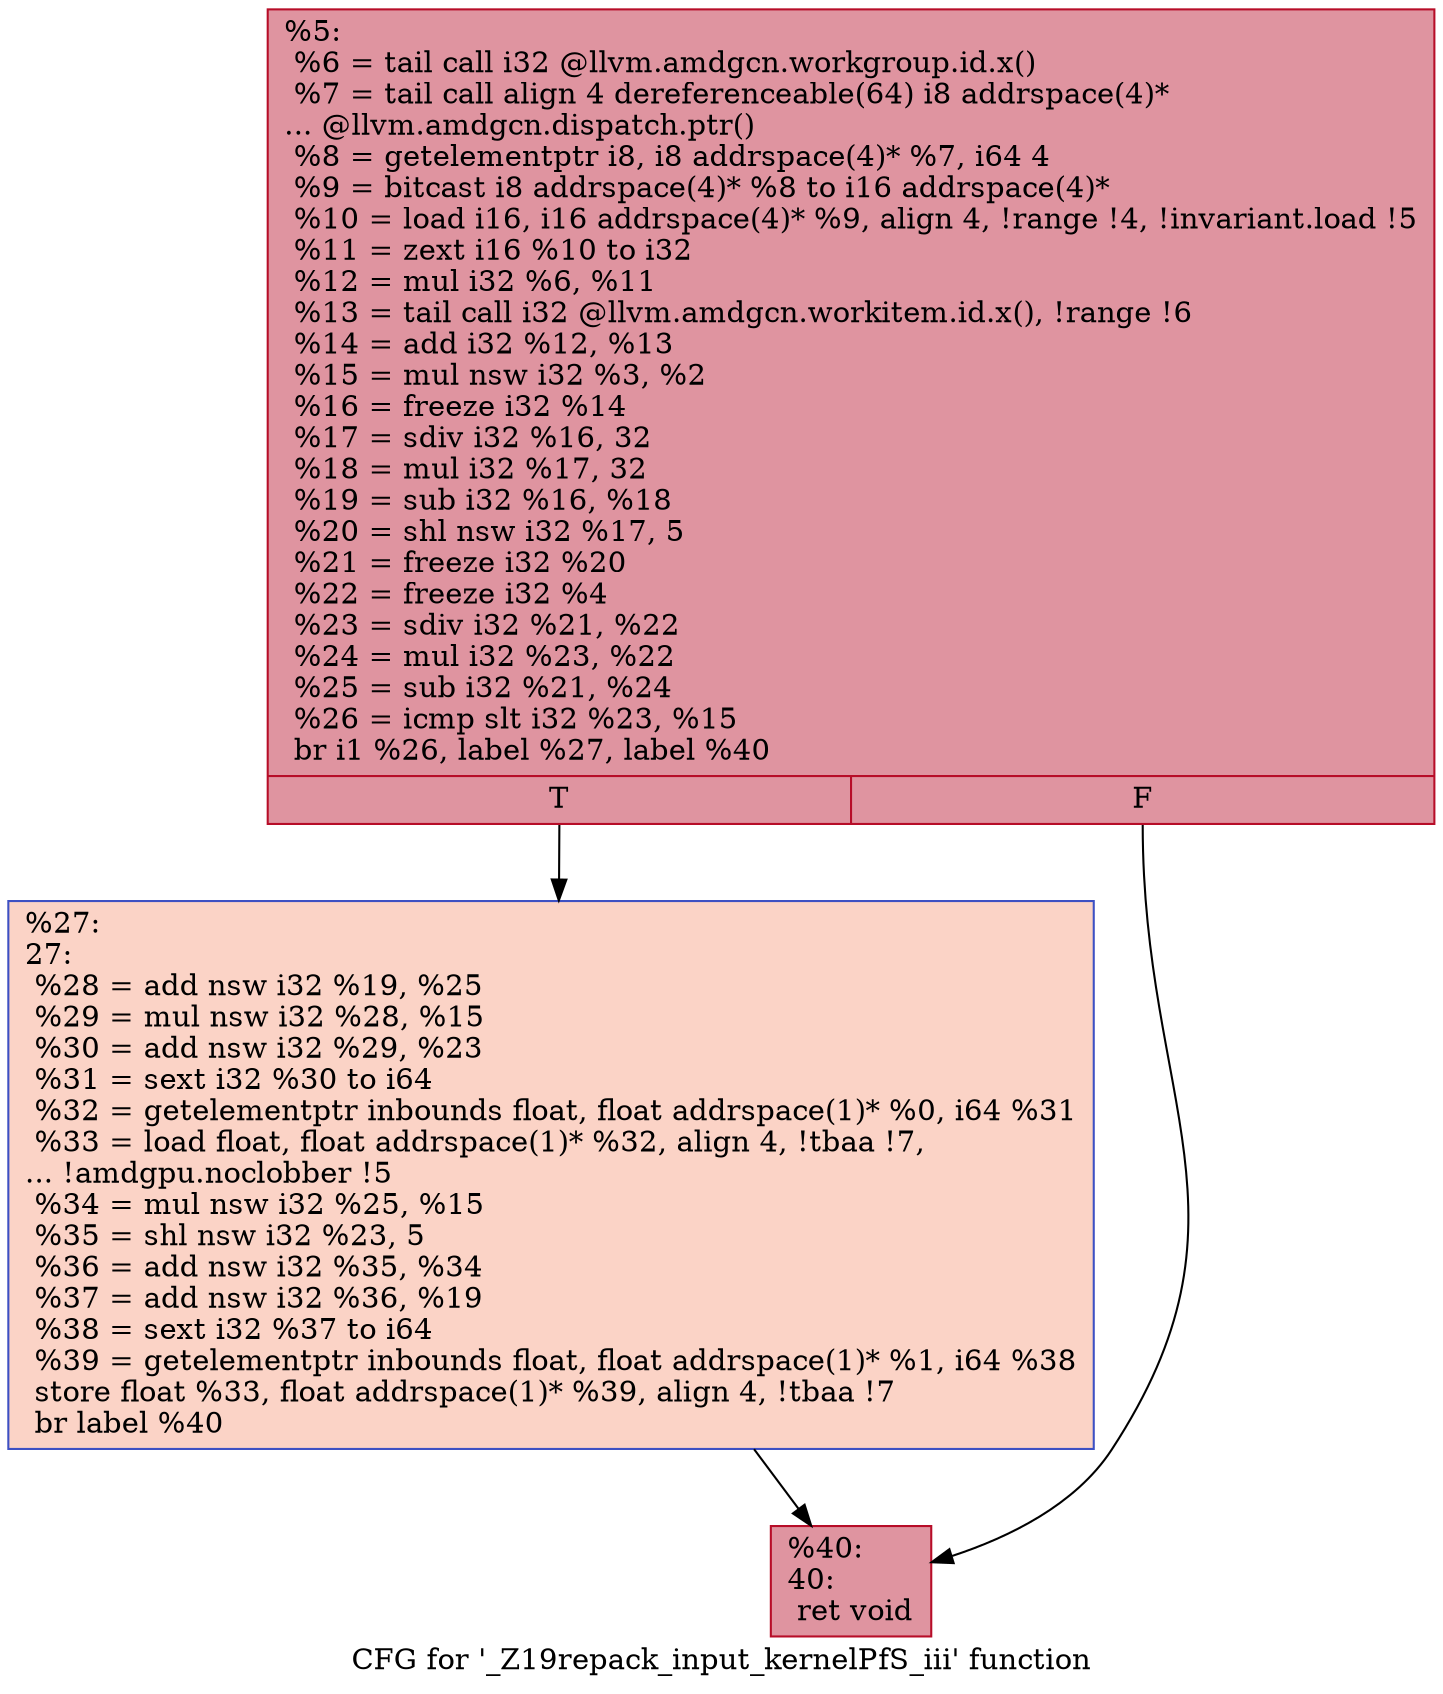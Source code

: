 digraph "CFG for '_Z19repack_input_kernelPfS_iii' function" {
	label="CFG for '_Z19repack_input_kernelPfS_iii' function";

	Node0x5ed62c0 [shape=record,color="#b70d28ff", style=filled, fillcolor="#b70d2870",label="{%5:\l  %6 = tail call i32 @llvm.amdgcn.workgroup.id.x()\l  %7 = tail call align 4 dereferenceable(64) i8 addrspace(4)*\l... @llvm.amdgcn.dispatch.ptr()\l  %8 = getelementptr i8, i8 addrspace(4)* %7, i64 4\l  %9 = bitcast i8 addrspace(4)* %8 to i16 addrspace(4)*\l  %10 = load i16, i16 addrspace(4)* %9, align 4, !range !4, !invariant.load !5\l  %11 = zext i16 %10 to i32\l  %12 = mul i32 %6, %11\l  %13 = tail call i32 @llvm.amdgcn.workitem.id.x(), !range !6\l  %14 = add i32 %12, %13\l  %15 = mul nsw i32 %3, %2\l  %16 = freeze i32 %14\l  %17 = sdiv i32 %16, 32\l  %18 = mul i32 %17, 32\l  %19 = sub i32 %16, %18\l  %20 = shl nsw i32 %17, 5\l  %21 = freeze i32 %20\l  %22 = freeze i32 %4\l  %23 = sdiv i32 %21, %22\l  %24 = mul i32 %23, %22\l  %25 = sub i32 %21, %24\l  %26 = icmp slt i32 %23, %15\l  br i1 %26, label %27, label %40\l|{<s0>T|<s1>F}}"];
	Node0x5ed62c0:s0 -> Node0x5ed8800;
	Node0x5ed62c0:s1 -> Node0x5ed8890;
	Node0x5ed8800 [shape=record,color="#3d50c3ff", style=filled, fillcolor="#f59c7d70",label="{%27:\l27:                                               \l  %28 = add nsw i32 %19, %25\l  %29 = mul nsw i32 %28, %15\l  %30 = add nsw i32 %29, %23\l  %31 = sext i32 %30 to i64\l  %32 = getelementptr inbounds float, float addrspace(1)* %0, i64 %31\l  %33 = load float, float addrspace(1)* %32, align 4, !tbaa !7,\l... !amdgpu.noclobber !5\l  %34 = mul nsw i32 %25, %15\l  %35 = shl nsw i32 %23, 5\l  %36 = add nsw i32 %35, %34\l  %37 = add nsw i32 %36, %19\l  %38 = sext i32 %37 to i64\l  %39 = getelementptr inbounds float, float addrspace(1)* %1, i64 %38\l  store float %33, float addrspace(1)* %39, align 4, !tbaa !7\l  br label %40\l}"];
	Node0x5ed8800 -> Node0x5ed8890;
	Node0x5ed8890 [shape=record,color="#b70d28ff", style=filled, fillcolor="#b70d2870",label="{%40:\l40:                                               \l  ret void\l}"];
}

